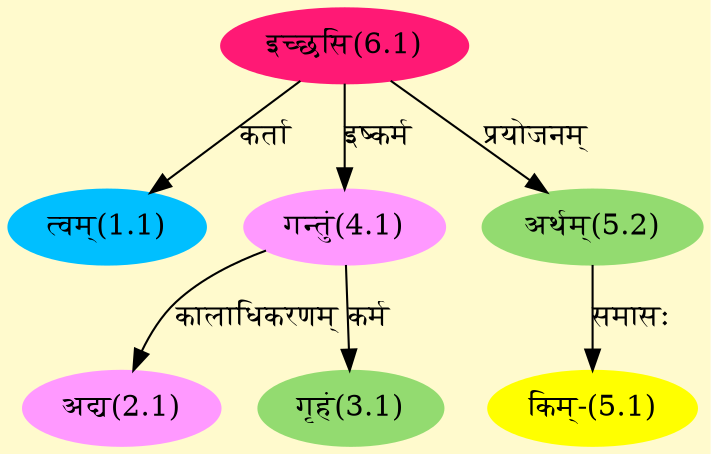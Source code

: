 digraph G{
rankdir=BT;
 compound=true;
 bgcolor="lemonchiffon1";
Node1_1 [style=filled, color="#00BFFF" label = "त्वम्(1.1)"]
Node6_1 [style=filled, color="#FF1975" label = "इच्छसि(6.1)"]
Node2_1 [style=filled, color="#FF99FF" label = "अद्य(2.1)"]
Node4_1 [style=filled, color="#FF99FF" label = "गन्तुं(4.1)"]
Node3_1 [style=filled, color="#93DB70" label = "गृहं(3.1)"]
Node5_1 [style=filled, color="#FFFF00" label = "किम्-(5.1)"]
Node5_2 [style=filled, color="#93DB70" label = "अर्थम्(5.2)"]
/* Start of Relations section */

Node1_1 -> Node6_1 [  label="कर्ता"  dir="back" ]
Node2_1 -> Node4_1 [  label="कालाधिकरणम्"  dir="back" ]
Node3_1 -> Node4_1 [  label="कर्म"  dir="back" ]
Node4_1 -> Node6_1 [  label="इष्कर्म"  dir="back" ]
Node5_1 -> Node5_2 [  label="समासः"  dir="back" ]
Node5_2 -> Node6_1 [  label="प्रयोजनम्"  dir="back" ]
}
